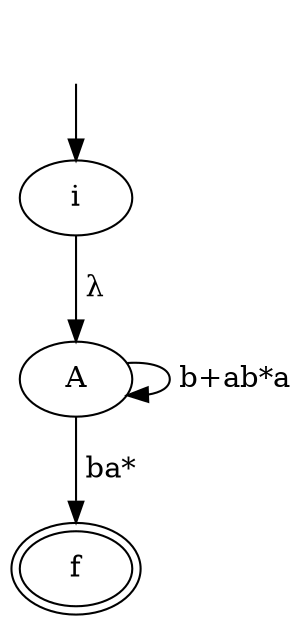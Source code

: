 digraph "AFER" {
    _nil0 [style="invis"]
    _nil0 -> i [label=""]
    i -> A [label=" λ"]
    A -> A [label=" b+ab*a"]
    A -> f [label=" ba*"]
    f [peripheries=2]
}
